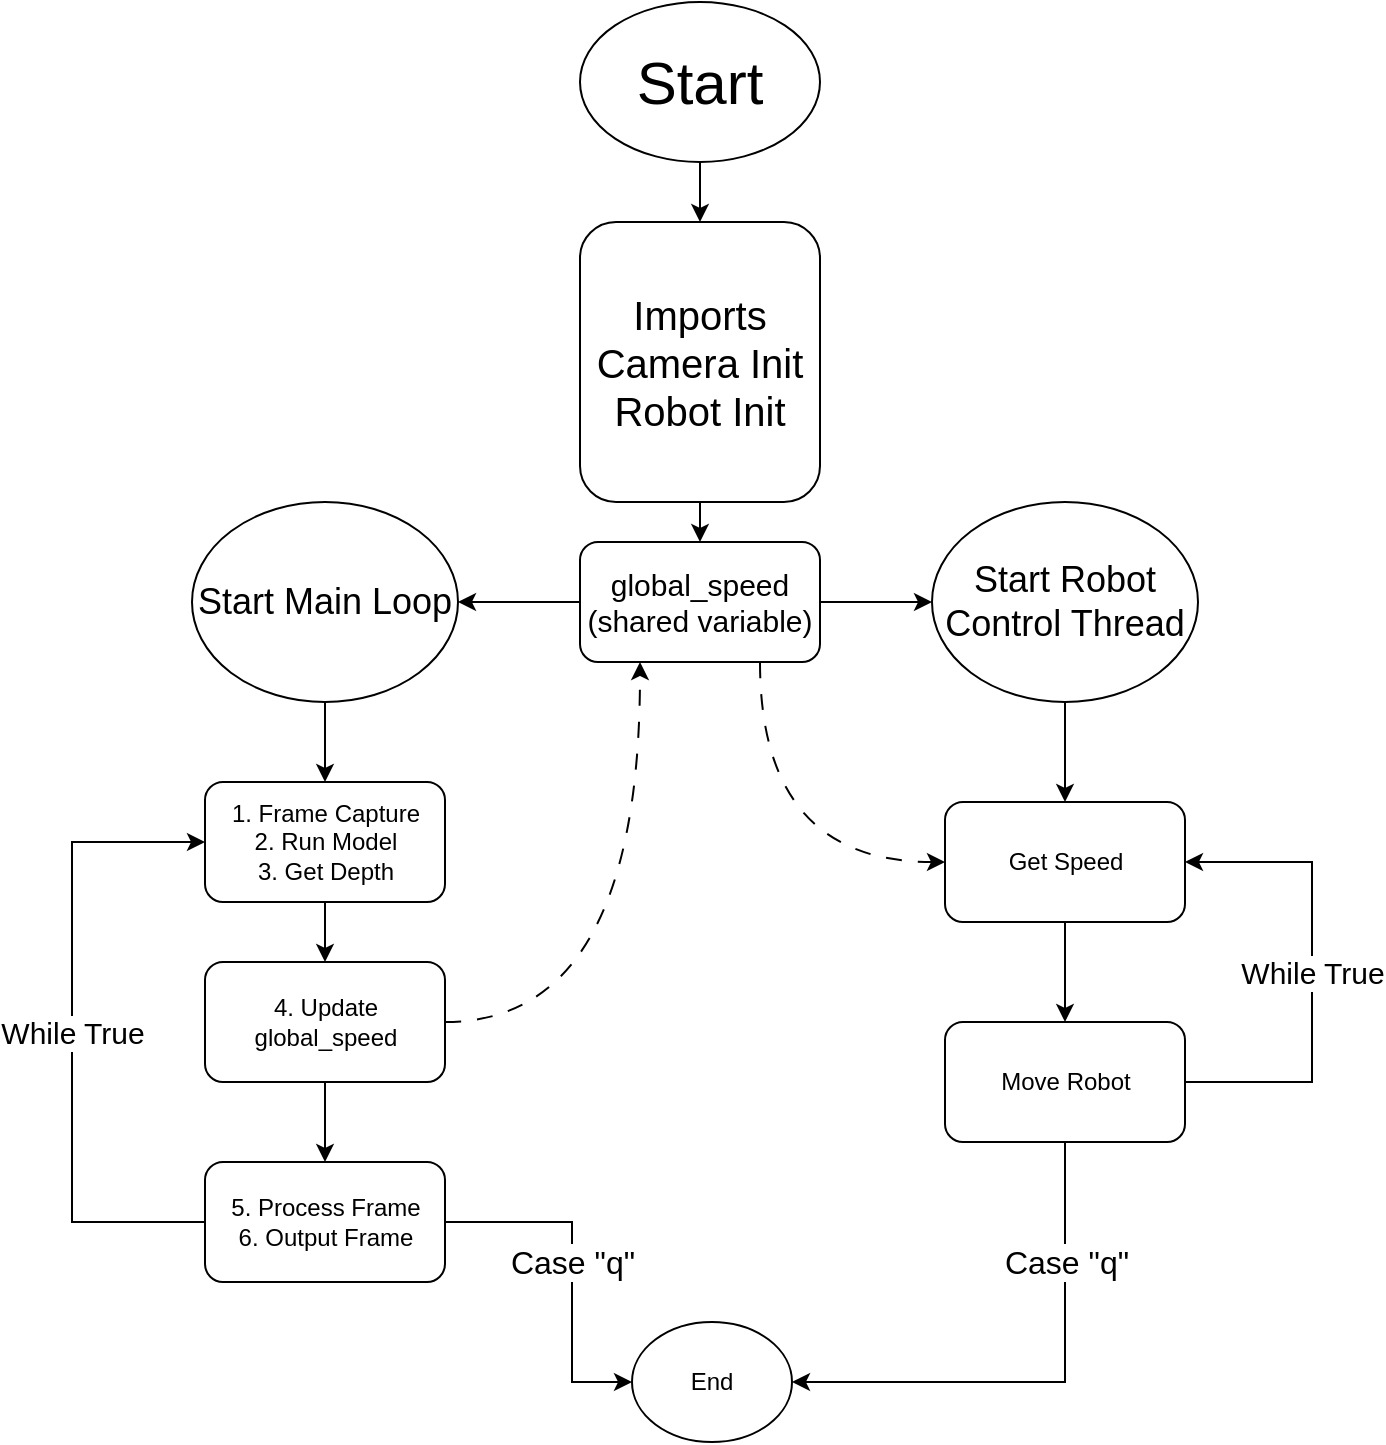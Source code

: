 <mxfile version="24.7.7">
  <diagram id="C5RBs43oDa-KdzZeNtuy" name="Page-1">
    <mxGraphModel dx="1313" dy="773" grid="1" gridSize="10" guides="1" tooltips="1" connect="1" arrows="1" fold="1" page="1" pageScale="1" pageWidth="827" pageHeight="1169" background="none" math="0" shadow="0">
      <root>
        <mxCell id="WIyWlLk6GJQsqaUBKTNV-0" />
        <mxCell id="WIyWlLk6GJQsqaUBKTNV-1" parent="WIyWlLk6GJQsqaUBKTNV-0" />
        <mxCell id="pr8nwXbOfq6A_DElud4E-2" value="" style="edgeStyle=orthogonalEdgeStyle;rounded=0;orthogonalLoop=1;jettySize=auto;html=1;" edge="1" parent="WIyWlLk6GJQsqaUBKTNV-1" source="pr8nwXbOfq6A_DElud4E-0" target="pr8nwXbOfq6A_DElud4E-1">
          <mxGeometry relative="1" as="geometry" />
        </mxCell>
        <mxCell id="pr8nwXbOfq6A_DElud4E-0" value="&lt;font style=&quot;font-size: 30px;&quot;&gt;Start&lt;/font&gt;" style="ellipse;whiteSpace=wrap;html=1;" vertex="1" parent="WIyWlLk6GJQsqaUBKTNV-1">
          <mxGeometry x="354" y="30" width="120" height="80" as="geometry" />
        </mxCell>
        <mxCell id="pr8nwXbOfq6A_DElud4E-15" style="edgeStyle=orthogonalEdgeStyle;rounded=0;orthogonalLoop=1;jettySize=auto;html=1;exitX=0.5;exitY=1;exitDx=0;exitDy=0;entryX=0.5;entryY=0;entryDx=0;entryDy=0;" edge="1" parent="WIyWlLk6GJQsqaUBKTNV-1" source="pr8nwXbOfq6A_DElud4E-1" target="pr8nwXbOfq6A_DElud4E-7">
          <mxGeometry relative="1" as="geometry" />
        </mxCell>
        <mxCell id="pr8nwXbOfq6A_DElud4E-1" value="&lt;font style=&quot;font-size: 20px;&quot;&gt;Imports&lt;/font&gt;&lt;div&gt;&lt;font style=&quot;font-size: 20px;&quot;&gt;Camera Init&lt;/font&gt;&lt;/div&gt;&lt;div&gt;&lt;font style=&quot;font-size: 20px;&quot;&gt;Robot Init&lt;/font&gt;&lt;/div&gt;" style="rounded=1;whiteSpace=wrap;html=1;" vertex="1" parent="WIyWlLk6GJQsqaUBKTNV-1">
          <mxGeometry x="354" y="140" width="120" height="140" as="geometry" />
        </mxCell>
        <mxCell id="pr8nwXbOfq6A_DElud4E-14" value="" style="edgeStyle=orthogonalEdgeStyle;rounded=0;orthogonalLoop=1;jettySize=auto;html=1;" edge="1" parent="WIyWlLk6GJQsqaUBKTNV-1" source="pr8nwXbOfq6A_DElud4E-7" target="pr8nwXbOfq6A_DElud4E-13">
          <mxGeometry relative="1" as="geometry" />
        </mxCell>
        <mxCell id="pr8nwXbOfq6A_DElud4E-20" style="edgeStyle=orthogonalEdgeStyle;rounded=0;orthogonalLoop=1;jettySize=auto;html=1;exitX=0;exitY=0.5;exitDx=0;exitDy=0;entryX=1;entryY=0.5;entryDx=0;entryDy=0;" edge="1" parent="WIyWlLk6GJQsqaUBKTNV-1" source="pr8nwXbOfq6A_DElud4E-7" target="pr8nwXbOfq6A_DElud4E-19">
          <mxGeometry relative="1" as="geometry" />
        </mxCell>
        <mxCell id="pr8nwXbOfq6A_DElud4E-36" style="edgeStyle=orthogonalEdgeStyle;rounded=0;orthogonalLoop=1;jettySize=auto;html=1;exitX=0.75;exitY=1;exitDx=0;exitDy=0;entryX=0;entryY=0.5;entryDx=0;entryDy=0;dashed=1;dashPattern=8 8;curved=1;" edge="1" parent="WIyWlLk6GJQsqaUBKTNV-1" source="pr8nwXbOfq6A_DElud4E-7" target="pr8nwXbOfq6A_DElud4E-31">
          <mxGeometry relative="1" as="geometry" />
        </mxCell>
        <mxCell id="pr8nwXbOfq6A_DElud4E-7" value="&lt;font style=&quot;font-size: 15px;&quot;&gt;global_speed&lt;/font&gt;&lt;div style=&quot;font-size: 15px;&quot;&gt;&lt;font style=&quot;font-size: 15px;&quot;&gt;(shared variable)&lt;/font&gt;&lt;/div&gt;" style="rounded=1;whiteSpace=wrap;html=1;" vertex="1" parent="WIyWlLk6GJQsqaUBKTNV-1">
          <mxGeometry x="354" y="300" width="120" height="60" as="geometry" />
        </mxCell>
        <mxCell id="pr8nwXbOfq6A_DElud4E-32" value="" style="edgeStyle=orthogonalEdgeStyle;rounded=0;orthogonalLoop=1;jettySize=auto;html=1;" edge="1" parent="WIyWlLk6GJQsqaUBKTNV-1" source="pr8nwXbOfq6A_DElud4E-13" target="pr8nwXbOfq6A_DElud4E-31">
          <mxGeometry relative="1" as="geometry" />
        </mxCell>
        <mxCell id="pr8nwXbOfq6A_DElud4E-13" value="&lt;font style=&quot;font-size: 18px;&quot;&gt;Start Robot Control Thread&lt;/font&gt;" style="ellipse;whiteSpace=wrap;html=1;rounded=1;" vertex="1" parent="WIyWlLk6GJQsqaUBKTNV-1">
          <mxGeometry x="530" y="280" width="133" height="100" as="geometry" />
        </mxCell>
        <mxCell id="pr8nwXbOfq6A_DElud4E-16" style="edgeStyle=orthogonalEdgeStyle;rounded=0;orthogonalLoop=1;jettySize=auto;html=1;exitX=0.5;exitY=1;exitDx=0;exitDy=0;" edge="1" parent="WIyWlLk6GJQsqaUBKTNV-1" source="pr8nwXbOfq6A_DElud4E-7" target="pr8nwXbOfq6A_DElud4E-7">
          <mxGeometry relative="1" as="geometry" />
        </mxCell>
        <mxCell id="pr8nwXbOfq6A_DElud4E-22" value="" style="edgeStyle=orthogonalEdgeStyle;rounded=0;orthogonalLoop=1;jettySize=auto;html=1;" edge="1" parent="WIyWlLk6GJQsqaUBKTNV-1" source="pr8nwXbOfq6A_DElud4E-19" target="pr8nwXbOfq6A_DElud4E-21">
          <mxGeometry relative="1" as="geometry" />
        </mxCell>
        <mxCell id="pr8nwXbOfq6A_DElud4E-19" value="&lt;span style=&quot;font-size: 18px;&quot;&gt;Start Main Loop&lt;/span&gt;" style="ellipse;whiteSpace=wrap;html=1;rounded=1;" vertex="1" parent="WIyWlLk6GJQsqaUBKTNV-1">
          <mxGeometry x="160" y="280" width="133" height="100" as="geometry" />
        </mxCell>
        <mxCell id="pr8nwXbOfq6A_DElud4E-24" value="" style="edgeStyle=orthogonalEdgeStyle;rounded=0;orthogonalLoop=1;jettySize=auto;html=1;" edge="1" parent="WIyWlLk6GJQsqaUBKTNV-1" source="pr8nwXbOfq6A_DElud4E-21" target="pr8nwXbOfq6A_DElud4E-23">
          <mxGeometry relative="1" as="geometry" />
        </mxCell>
        <mxCell id="pr8nwXbOfq6A_DElud4E-21" value="1. Frame Capture&lt;div&gt;2. Run Model&lt;/div&gt;&lt;div&gt;3. Get Depth&lt;/div&gt;" style="rounded=1;whiteSpace=wrap;html=1;" vertex="1" parent="WIyWlLk6GJQsqaUBKTNV-1">
          <mxGeometry x="166.5" y="420" width="120" height="60" as="geometry" />
        </mxCell>
        <mxCell id="pr8nwXbOfq6A_DElud4E-25" style="edgeStyle=orthogonalEdgeStyle;rounded=0;orthogonalLoop=1;jettySize=auto;html=1;exitX=1;exitY=0.5;exitDx=0;exitDy=0;entryX=0.25;entryY=1;entryDx=0;entryDy=0;dashed=1;dashPattern=8 8;curved=1;" edge="1" parent="WIyWlLk6GJQsqaUBKTNV-1" source="pr8nwXbOfq6A_DElud4E-23" target="pr8nwXbOfq6A_DElud4E-7">
          <mxGeometry relative="1" as="geometry" />
        </mxCell>
        <mxCell id="pr8nwXbOfq6A_DElud4E-27" value="" style="edgeStyle=orthogonalEdgeStyle;rounded=0;orthogonalLoop=1;jettySize=auto;html=1;" edge="1" parent="WIyWlLk6GJQsqaUBKTNV-1" source="pr8nwXbOfq6A_DElud4E-23" target="pr8nwXbOfq6A_DElud4E-26">
          <mxGeometry relative="1" as="geometry" />
        </mxCell>
        <mxCell id="pr8nwXbOfq6A_DElud4E-23" value="4. Update global_s&lt;span style=&quot;background-color: initial;&quot;&gt;peed&lt;/span&gt;" style="rounded=1;whiteSpace=wrap;html=1;" vertex="1" parent="WIyWlLk6GJQsqaUBKTNV-1">
          <mxGeometry x="166.5" y="510" width="120" height="60" as="geometry" />
        </mxCell>
        <mxCell id="pr8nwXbOfq6A_DElud4E-28" value="&lt;font style=&quot;font-size: 15px;&quot;&gt;While True&lt;/font&gt;" style="edgeStyle=orthogonalEdgeStyle;rounded=0;orthogonalLoop=1;jettySize=auto;html=1;exitX=0;exitY=0.5;exitDx=0;exitDy=0;entryX=0;entryY=0.5;entryDx=0;entryDy=0;" edge="1" parent="WIyWlLk6GJQsqaUBKTNV-1" source="pr8nwXbOfq6A_DElud4E-26" target="pr8nwXbOfq6A_DElud4E-21">
          <mxGeometry relative="1" as="geometry">
            <Array as="points">
              <mxPoint x="100" y="640" />
              <mxPoint x="100" y="450" />
            </Array>
          </mxGeometry>
        </mxCell>
        <mxCell id="pr8nwXbOfq6A_DElud4E-30" value="&lt;font style=&quot;font-size: 16px;&quot;&gt;Case &quot;q&quot;&lt;/font&gt;" style="edgeStyle=orthogonalEdgeStyle;rounded=0;orthogonalLoop=1;jettySize=auto;html=1;" edge="1" parent="WIyWlLk6GJQsqaUBKTNV-1" source="pr8nwXbOfq6A_DElud4E-26" target="pr8nwXbOfq6A_DElud4E-29">
          <mxGeometry x="-0.037" relative="1" as="geometry">
            <Array as="points">
              <mxPoint x="350" y="640" />
              <mxPoint x="350" y="720" />
            </Array>
            <mxPoint as="offset" />
          </mxGeometry>
        </mxCell>
        <mxCell id="pr8nwXbOfq6A_DElud4E-26" value="5. Process Frame&lt;div&gt;6. Output Frame&lt;/div&gt;" style="rounded=1;whiteSpace=wrap;html=1;" vertex="1" parent="WIyWlLk6GJQsqaUBKTNV-1">
          <mxGeometry x="166.5" y="610" width="120" height="60" as="geometry" />
        </mxCell>
        <mxCell id="pr8nwXbOfq6A_DElud4E-29" value="End" style="ellipse;whiteSpace=wrap;html=1;rounded=1;" vertex="1" parent="WIyWlLk6GJQsqaUBKTNV-1">
          <mxGeometry x="380" y="690" width="80" height="60" as="geometry" />
        </mxCell>
        <mxCell id="pr8nwXbOfq6A_DElud4E-34" value="" style="edgeStyle=orthogonalEdgeStyle;rounded=0;orthogonalLoop=1;jettySize=auto;html=1;" edge="1" parent="WIyWlLk6GJQsqaUBKTNV-1" source="pr8nwXbOfq6A_DElud4E-31" target="pr8nwXbOfq6A_DElud4E-33">
          <mxGeometry relative="1" as="geometry" />
        </mxCell>
        <mxCell id="pr8nwXbOfq6A_DElud4E-31" value="Get Speed" style="rounded=1;whiteSpace=wrap;html=1;" vertex="1" parent="WIyWlLk6GJQsqaUBKTNV-1">
          <mxGeometry x="536.5" y="430" width="120" height="60" as="geometry" />
        </mxCell>
        <mxCell id="pr8nwXbOfq6A_DElud4E-35" value="&lt;font style=&quot;font-size: 15px;&quot;&gt;While True&lt;/font&gt;" style="edgeStyle=orthogonalEdgeStyle;rounded=0;orthogonalLoop=1;jettySize=auto;html=1;exitX=1;exitY=0.5;exitDx=0;exitDy=0;entryX=1;entryY=0.5;entryDx=0;entryDy=0;" edge="1" parent="WIyWlLk6GJQsqaUBKTNV-1" source="pr8nwXbOfq6A_DElud4E-33" target="pr8nwXbOfq6A_DElud4E-31">
          <mxGeometry relative="1" as="geometry">
            <Array as="points">
              <mxPoint x="720" y="570" />
              <mxPoint x="720" y="460" />
            </Array>
          </mxGeometry>
        </mxCell>
        <mxCell id="pr8nwXbOfq6A_DElud4E-37" value="&lt;font style=&quot;font-size: 16px;&quot;&gt;Case &quot;q&quot;&lt;/font&gt;" style="edgeStyle=orthogonalEdgeStyle;rounded=0;orthogonalLoop=1;jettySize=auto;html=1;exitX=0.5;exitY=1;exitDx=0;exitDy=0;entryX=1;entryY=0.5;entryDx=0;entryDy=0;" edge="1" parent="WIyWlLk6GJQsqaUBKTNV-1" source="pr8nwXbOfq6A_DElud4E-33" target="pr8nwXbOfq6A_DElud4E-29">
          <mxGeometry x="-0.532" relative="1" as="geometry">
            <mxPoint as="offset" />
          </mxGeometry>
        </mxCell>
        <mxCell id="pr8nwXbOfq6A_DElud4E-33" value="Move Robot" style="whiteSpace=wrap;html=1;rounded=1;" vertex="1" parent="WIyWlLk6GJQsqaUBKTNV-1">
          <mxGeometry x="536.5" y="540" width="120" height="60" as="geometry" />
        </mxCell>
      </root>
    </mxGraphModel>
  </diagram>
</mxfile>
